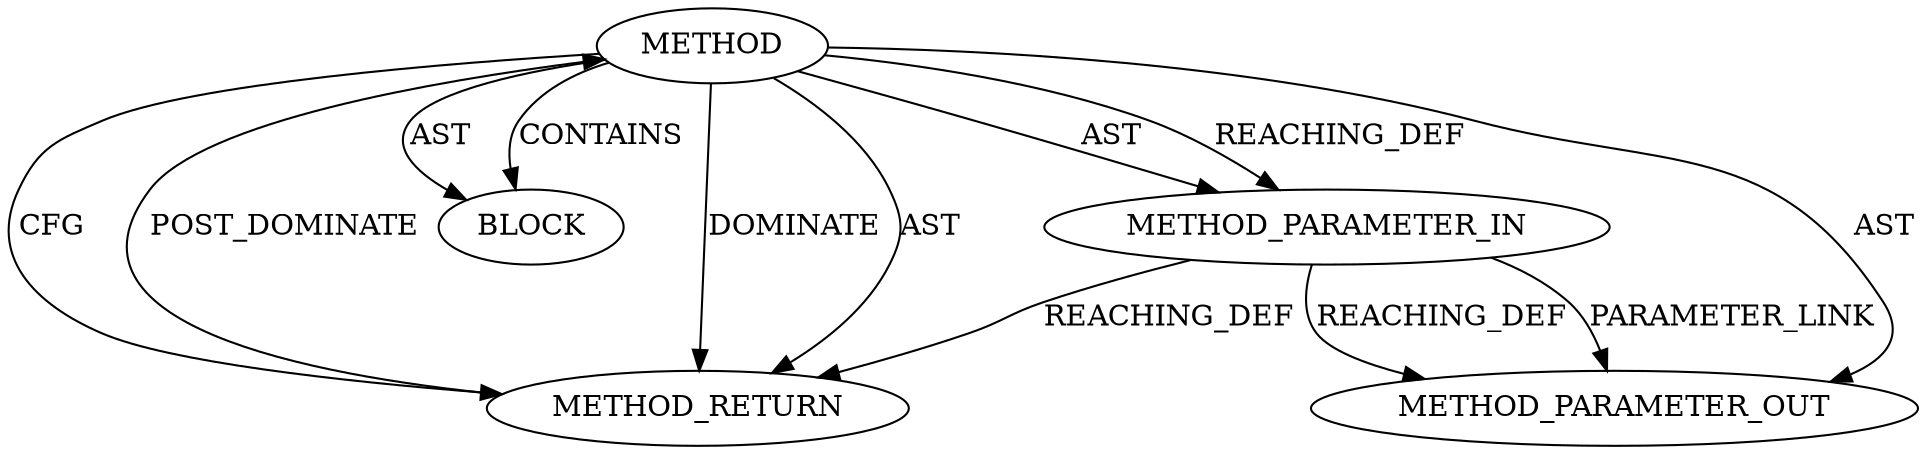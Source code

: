 digraph {
  19527 [label=BLOCK ORDER=1 ARGUMENT_INDEX=1 CODE="<empty>" TYPE_FULL_NAME="ANY"]
  19528 [label=METHOD_RETURN ORDER=2 CODE="RET" TYPE_FULL_NAME="ANY" EVALUATION_STRATEGY="BY_VALUE"]
  19526 [label=METHOD_PARAMETER_IN ORDER=1 CODE="p1" IS_VARIADIC=false TYPE_FULL_NAME="ANY" EVALUATION_STRATEGY="BY_VALUE" INDEX=1 NAME="p1"]
  19525 [label=METHOD AST_PARENT_TYPE="NAMESPACE_BLOCK" AST_PARENT_FULL_NAME="<global>" ORDER=0 CODE="<empty>" FULL_NAME="clean_acked_data_disable" IS_EXTERNAL=true FILENAME="<empty>" SIGNATURE="" NAME="clean_acked_data_disable"]
  21823 [label=METHOD_PARAMETER_OUT ORDER=1 CODE="p1" IS_VARIADIC=false TYPE_FULL_NAME="ANY" EVALUATION_STRATEGY="BY_VALUE" INDEX=1 NAME="p1"]
  19525 -> 19528 [label=DOMINATE ]
  19525 -> 19526 [label=AST ]
  19525 -> 19527 [label=AST ]
  19525 -> 21823 [label=AST ]
  19526 -> 21823 [label=REACHING_DEF VARIABLE="p1"]
  19526 -> 21823 [label=PARAMETER_LINK ]
  19525 -> 19526 [label=REACHING_DEF VARIABLE=""]
  19526 -> 19528 [label=REACHING_DEF VARIABLE="p1"]
  19525 -> 19528 [label=AST ]
  19525 -> 19527 [label=CONTAINS ]
  19525 -> 19528 [label=CFG ]
  19528 -> 19525 [label=POST_DOMINATE ]
}
